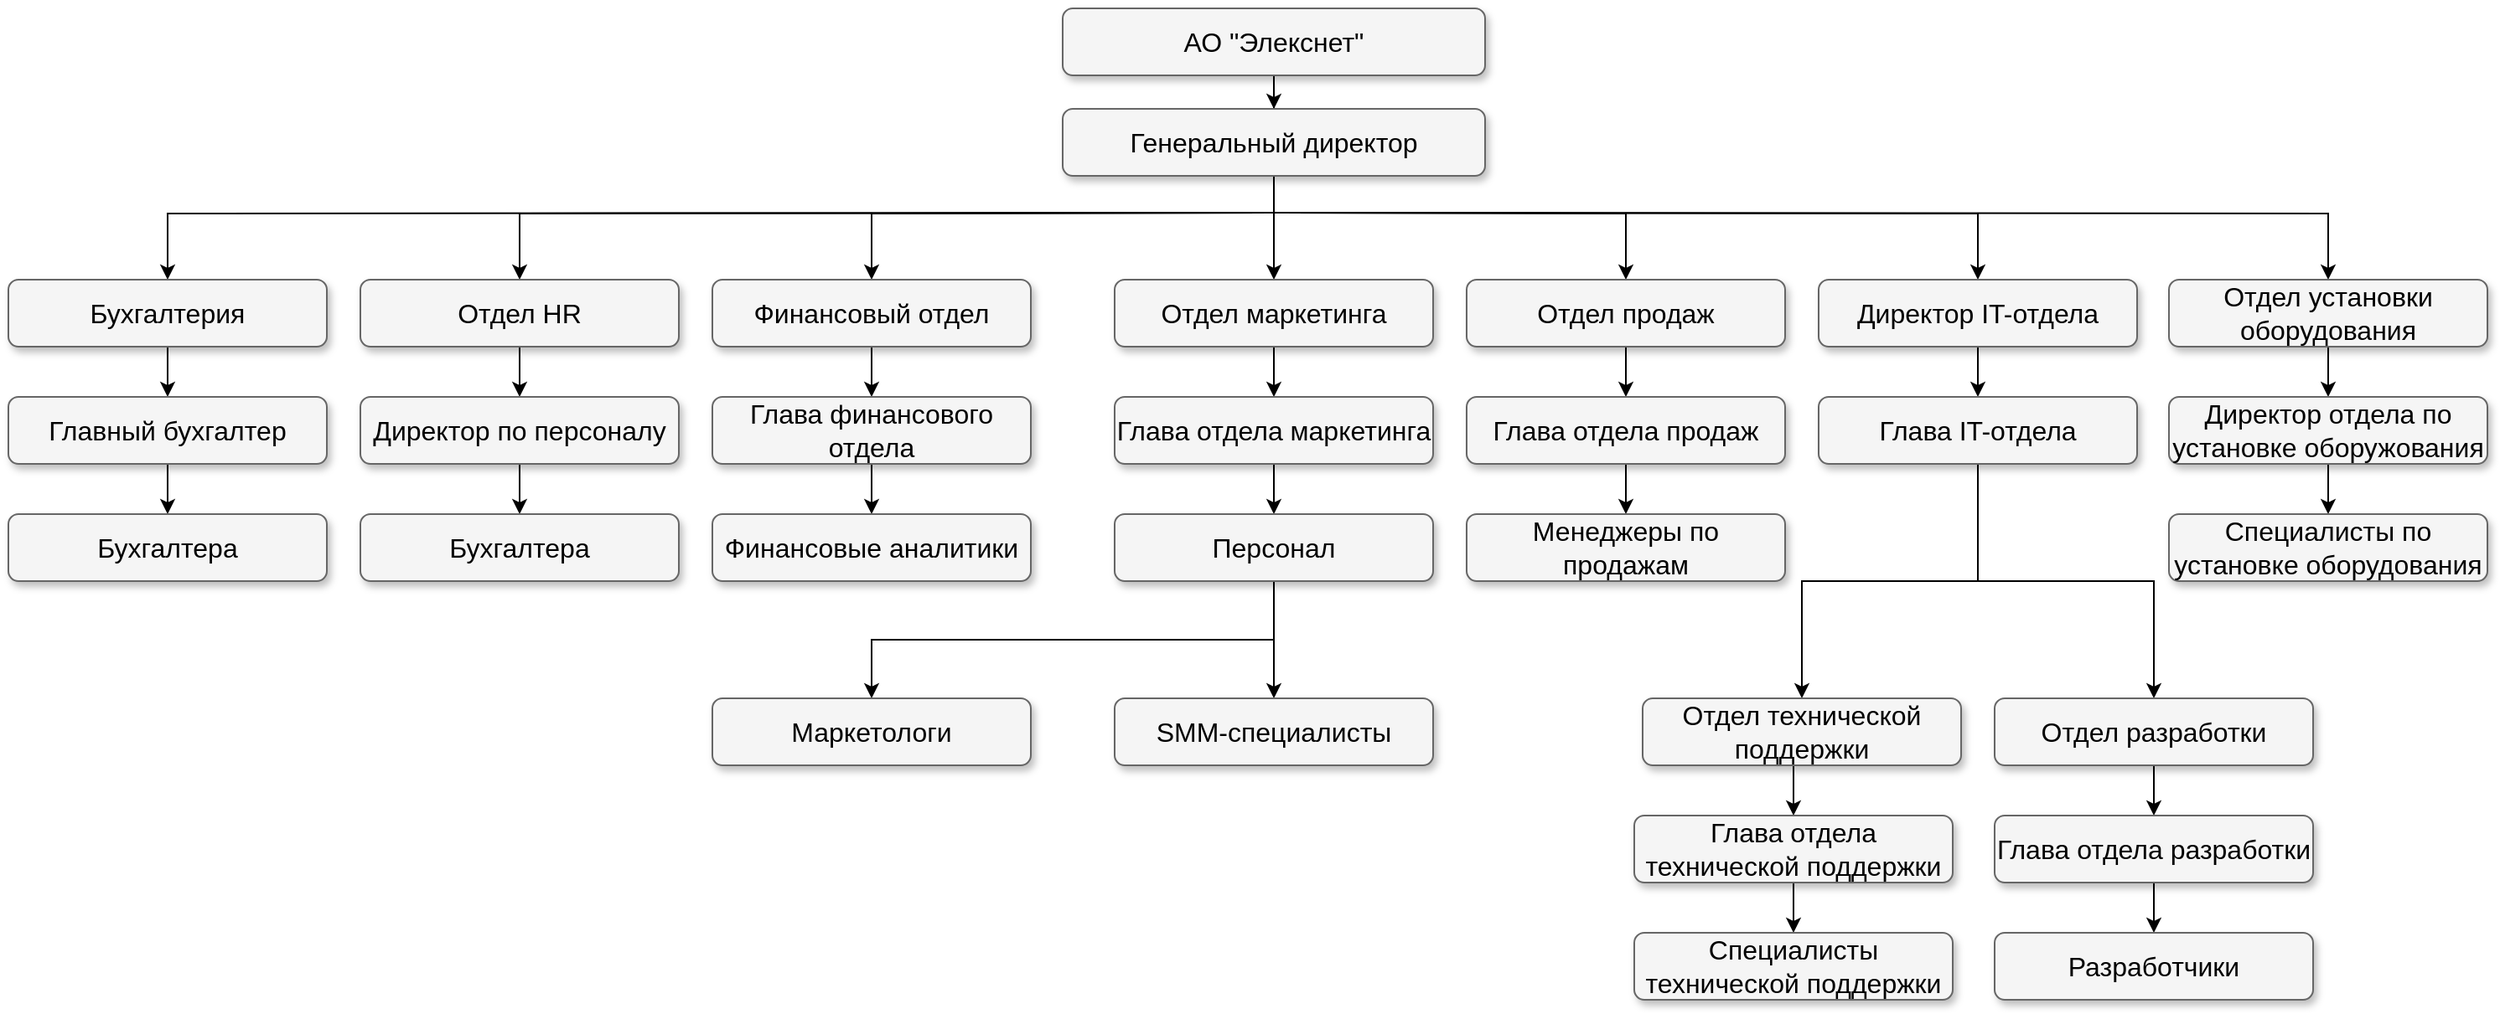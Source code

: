 <mxfile version="20.4.0" type="github">
  <diagram name="Page-1" id="b98fa263-6416-c6ec-5b7d-78bf54ef71d0">
    <mxGraphModel dx="1556" dy="1742" grid="1" gridSize="10" guides="1" tooltips="1" connect="1" arrows="1" fold="1" page="1" pageScale="1.5" pageWidth="1169" pageHeight="826" background="none" math="0" shadow="0">
      <root>
        <mxCell id="0" style=";html=1;" />
        <mxCell id="1" style=";html=1;" parent="0" />
        <mxCell id="Uo1gpNqlEJpmmJ4hv2_x-2" style="edgeStyle=orthogonalEdgeStyle;rounded=0;orthogonalLoop=1;jettySize=auto;html=1;exitX=0.5;exitY=1;exitDx=0;exitDy=0;" parent="1" source="303ed1de8c2c98b4-72" target="Uo1gpNqlEJpmmJ4hv2_x-1" edge="1">
          <mxGeometry relative="1" as="geometry" />
        </mxCell>
        <mxCell id="303ed1de8c2c98b4-72" value="АО &quot;Элекснет&quot;" style="whiteSpace=wrap;html=1;rounded=1;shadow=1;strokeWidth=1;fontSize=16;align=center;fillColor=#f5f5f5;strokeColor=#666666;" parent="1" vertex="1">
          <mxGeometry x="770" y="370" width="252" height="40" as="geometry" />
        </mxCell>
        <mxCell id="Uo1gpNqlEJpmmJ4hv2_x-13" style="edgeStyle=orthogonalEdgeStyle;rounded=0;orthogonalLoop=1;jettySize=auto;html=1;exitX=0.5;exitY=1;exitDx=0;exitDy=0;entryX=0.5;entryY=0;entryDx=0;entryDy=0;" parent="1" target="Uo1gpNqlEJpmmJ4hv2_x-12" edge="1">
          <mxGeometry relative="1" as="geometry">
            <mxPoint x="897" y="492" as="sourcePoint" />
          </mxGeometry>
        </mxCell>
        <mxCell id="Uo1gpNqlEJpmmJ4hv2_x-14" style="edgeStyle=orthogonalEdgeStyle;rounded=0;orthogonalLoop=1;jettySize=auto;html=1;exitX=0.5;exitY=1;exitDx=0;exitDy=0;entryX=0.5;entryY=0;entryDx=0;entryDy=0;" parent="1" target="Uo1gpNqlEJpmmJ4hv2_x-5" edge="1">
          <mxGeometry relative="1" as="geometry">
            <mxPoint x="897" y="492" as="sourcePoint" />
          </mxGeometry>
        </mxCell>
        <mxCell id="Uo1gpNqlEJpmmJ4hv2_x-26" style="edgeStyle=orthogonalEdgeStyle;rounded=0;orthogonalLoop=1;jettySize=auto;html=1;exitX=0.5;exitY=1;exitDx=0;exitDy=0;entryX=0.5;entryY=0;entryDx=0;entryDy=0;" parent="1" target="Uo1gpNqlEJpmmJ4hv2_x-25" edge="1">
          <mxGeometry relative="1" as="geometry">
            <mxPoint x="897" y="492" as="sourcePoint" />
          </mxGeometry>
        </mxCell>
        <mxCell id="Uo1gpNqlEJpmmJ4hv2_x-30" style="edgeStyle=orthogonalEdgeStyle;rounded=0;orthogonalLoop=1;jettySize=auto;html=1;exitX=0.5;exitY=1;exitDx=0;exitDy=0;entryX=0.5;entryY=0;entryDx=0;entryDy=0;" parent="1" target="Uo1gpNqlEJpmmJ4hv2_x-29" edge="1">
          <mxGeometry relative="1" as="geometry">
            <mxPoint x="897" y="492" as="sourcePoint" />
          </mxGeometry>
        </mxCell>
        <mxCell id="Uo1gpNqlEJpmmJ4hv2_x-34" style="edgeStyle=orthogonalEdgeStyle;rounded=0;orthogonalLoop=1;jettySize=auto;html=1;exitX=0.5;exitY=1;exitDx=0;exitDy=0;entryX=0.5;entryY=0;entryDx=0;entryDy=0;" parent="1" target="Uo1gpNqlEJpmmJ4hv2_x-33" edge="1">
          <mxGeometry relative="1" as="geometry">
            <mxPoint x="897" y="492" as="sourcePoint" />
          </mxGeometry>
        </mxCell>
        <mxCell id="UK9kK8Zeb5fFqBRNymV5-30" style="edgeStyle=orthogonalEdgeStyle;rounded=0;orthogonalLoop=1;jettySize=auto;html=1;exitX=0.5;exitY=1;exitDx=0;exitDy=0;entryX=0.5;entryY=0;entryDx=0;entryDy=0;" edge="1" parent="1" source="Uo1gpNqlEJpmmJ4hv2_x-1" target="Uo1gpNqlEJpmmJ4hv2_x-20">
          <mxGeometry relative="1" as="geometry" />
        </mxCell>
        <mxCell id="UK9kK8Zeb5fFqBRNymV5-31" style="edgeStyle=orthogonalEdgeStyle;rounded=0;orthogonalLoop=1;jettySize=auto;html=1;exitX=0.5;exitY=1;exitDx=0;exitDy=0;" edge="1" parent="1" target="UK9kK8Zeb5fFqBRNymV5-27">
          <mxGeometry relative="1" as="geometry">
            <mxPoint x="896" y="492" as="sourcePoint" />
            <mxPoint x="1524" y="530" as="targetPoint" />
          </mxGeometry>
        </mxCell>
        <mxCell id="Uo1gpNqlEJpmmJ4hv2_x-1" value="Генеральный директор" style="whiteSpace=wrap;html=1;rounded=1;shadow=1;strokeWidth=1;fontSize=16;align=center;fillColor=#f5f5f5;strokeColor=#666666;" parent="1" vertex="1">
          <mxGeometry x="770" y="430" width="252" height="40" as="geometry" />
        </mxCell>
        <mxCell id="Uo1gpNqlEJpmmJ4hv2_x-9" value="" style="edgeStyle=orthogonalEdgeStyle;rounded=0;orthogonalLoop=1;jettySize=auto;html=1;" parent="1" source="Uo1gpNqlEJpmmJ4hv2_x-5" target="Uo1gpNqlEJpmmJ4hv2_x-7" edge="1">
          <mxGeometry relative="1" as="geometry" />
        </mxCell>
        <mxCell id="Uo1gpNqlEJpmmJ4hv2_x-5" value="Бухгалтерия" style="whiteSpace=wrap;html=1;rounded=1;shadow=1;strokeWidth=1;fontSize=16;align=center;fillColor=#f5f5f5;strokeColor=#666666;" parent="1" vertex="1">
          <mxGeometry x="141" y="532" width="190" height="40" as="geometry" />
        </mxCell>
        <mxCell id="Uo1gpNqlEJpmmJ4hv2_x-11" value="" style="edgeStyle=orthogonalEdgeStyle;rounded=0;orthogonalLoop=1;jettySize=auto;html=1;" parent="1" source="Uo1gpNqlEJpmmJ4hv2_x-7" target="Uo1gpNqlEJpmmJ4hv2_x-10" edge="1">
          <mxGeometry relative="1" as="geometry" />
        </mxCell>
        <mxCell id="Uo1gpNqlEJpmmJ4hv2_x-7" value="Главный бухгалтер" style="whiteSpace=wrap;html=1;rounded=1;shadow=1;strokeWidth=1;fontSize=16;align=center;fillColor=#f5f5f5;strokeColor=#666666;" parent="1" vertex="1">
          <mxGeometry x="141" y="602" width="190" height="40" as="geometry" />
        </mxCell>
        <mxCell id="Uo1gpNqlEJpmmJ4hv2_x-10" value="Бухгалтера" style="whiteSpace=wrap;html=1;rounded=1;shadow=1;strokeWidth=1;fontSize=16;align=center;fillColor=#f5f5f5;strokeColor=#666666;" parent="1" vertex="1">
          <mxGeometry x="141" y="672" width="190" height="40" as="geometry" />
        </mxCell>
        <mxCell id="Uo1gpNqlEJpmmJ4hv2_x-18" style="edgeStyle=orthogonalEdgeStyle;rounded=0;orthogonalLoop=1;jettySize=auto;html=1;exitX=0.5;exitY=1;exitDx=0;exitDy=0;" parent="1" source="Uo1gpNqlEJpmmJ4hv2_x-12" target="Uo1gpNqlEJpmmJ4hv2_x-15" edge="1">
          <mxGeometry relative="1" as="geometry" />
        </mxCell>
        <mxCell id="Uo1gpNqlEJpmmJ4hv2_x-12" value="Отдел HR" style="whiteSpace=wrap;html=1;rounded=1;shadow=1;strokeWidth=1;fontSize=16;align=center;fillColor=#f5f5f5;strokeColor=#666666;" parent="1" vertex="1">
          <mxGeometry x="351" y="532" width="190" height="40" as="geometry" />
        </mxCell>
        <mxCell id="Uo1gpNqlEJpmmJ4hv2_x-19" value="" style="edgeStyle=orthogonalEdgeStyle;rounded=0;orthogonalLoop=1;jettySize=auto;html=1;" parent="1" source="Uo1gpNqlEJpmmJ4hv2_x-15" target="Uo1gpNqlEJpmmJ4hv2_x-16" edge="1">
          <mxGeometry relative="1" as="geometry" />
        </mxCell>
        <mxCell id="Uo1gpNqlEJpmmJ4hv2_x-15" value="Директор по персоналу" style="whiteSpace=wrap;html=1;rounded=1;shadow=1;strokeWidth=1;fontSize=16;align=center;fillColor=#f5f5f5;strokeColor=#666666;" parent="1" vertex="1">
          <mxGeometry x="351" y="602" width="190" height="40" as="geometry" />
        </mxCell>
        <mxCell id="Uo1gpNqlEJpmmJ4hv2_x-16" value="Бухгалтера" style="whiteSpace=wrap;html=1;rounded=1;shadow=1;strokeWidth=1;fontSize=16;align=center;fillColor=#f5f5f5;strokeColor=#666666;" parent="1" vertex="1">
          <mxGeometry x="351" y="672" width="190" height="40" as="geometry" />
        </mxCell>
        <mxCell id="Uo1gpNqlEJpmmJ4hv2_x-24" style="edgeStyle=orthogonalEdgeStyle;rounded=0;orthogonalLoop=1;jettySize=auto;html=1;exitX=0.5;exitY=1;exitDx=0;exitDy=0;entryX=0.5;entryY=0;entryDx=0;entryDy=0;" parent="1" source="Uo1gpNqlEJpmmJ4hv2_x-20" target="Uo1gpNqlEJpmmJ4hv2_x-23" edge="1">
          <mxGeometry relative="1" as="geometry" />
        </mxCell>
        <mxCell id="Uo1gpNqlEJpmmJ4hv2_x-20" value="Отдел маркетинга" style="whiteSpace=wrap;html=1;rounded=1;shadow=1;strokeWidth=1;fontSize=16;align=center;fillColor=#f5f5f5;strokeColor=#666666;" parent="1" vertex="1">
          <mxGeometry x="801" y="532" width="190" height="40" as="geometry" />
        </mxCell>
        <mxCell id="UK9kK8Zeb5fFqBRNymV5-8" style="edgeStyle=orthogonalEdgeStyle;rounded=0;orthogonalLoop=1;jettySize=auto;html=1;exitX=0.5;exitY=1;exitDx=0;exitDy=0;entryX=0.5;entryY=0;entryDx=0;entryDy=0;" edge="1" parent="1" source="Uo1gpNqlEJpmmJ4hv2_x-23" target="UK9kK8Zeb5fFqBRNymV5-3">
          <mxGeometry relative="1" as="geometry" />
        </mxCell>
        <mxCell id="Uo1gpNqlEJpmmJ4hv2_x-23" value="Глава отдела маркетинга" style="whiteSpace=wrap;html=1;rounded=1;shadow=1;strokeWidth=1;fontSize=16;align=center;fillColor=#f5f5f5;strokeColor=#666666;" parent="1" vertex="1">
          <mxGeometry x="801" y="602" width="190" height="40" as="geometry" />
        </mxCell>
        <mxCell id="Uo1gpNqlEJpmmJ4hv2_x-28" style="edgeStyle=orthogonalEdgeStyle;rounded=0;orthogonalLoop=1;jettySize=auto;html=1;exitX=0.5;exitY=1;exitDx=0;exitDy=0;entryX=0.5;entryY=0;entryDx=0;entryDy=0;" parent="1" source="Uo1gpNqlEJpmmJ4hv2_x-25" target="Uo1gpNqlEJpmmJ4hv2_x-27" edge="1">
          <mxGeometry relative="1" as="geometry" />
        </mxCell>
        <mxCell id="Uo1gpNqlEJpmmJ4hv2_x-25" value="Отдел продаж" style="whiteSpace=wrap;html=1;rounded=1;shadow=1;strokeWidth=1;fontSize=16;align=center;fillColor=#f5f5f5;strokeColor=#666666;" parent="1" vertex="1">
          <mxGeometry x="1011" y="532" width="190" height="40" as="geometry" />
        </mxCell>
        <mxCell id="UK9kK8Zeb5fFqBRNymV5-10" style="edgeStyle=orthogonalEdgeStyle;rounded=0;orthogonalLoop=1;jettySize=auto;html=1;exitX=0.5;exitY=1;exitDx=0;exitDy=0;entryX=0.5;entryY=0;entryDx=0;entryDy=0;" edge="1" parent="1" source="Uo1gpNqlEJpmmJ4hv2_x-27" target="UK9kK8Zeb5fFqBRNymV5-9">
          <mxGeometry relative="1" as="geometry" />
        </mxCell>
        <mxCell id="Uo1gpNqlEJpmmJ4hv2_x-27" value="Глава отдела продаж" style="whiteSpace=wrap;html=1;rounded=1;shadow=1;strokeWidth=1;fontSize=16;align=center;fillColor=#f5f5f5;strokeColor=#666666;" parent="1" vertex="1">
          <mxGeometry x="1011" y="602" width="190" height="40" as="geometry" />
        </mxCell>
        <mxCell id="Uo1gpNqlEJpmmJ4hv2_x-32" style="edgeStyle=orthogonalEdgeStyle;rounded=0;orthogonalLoop=1;jettySize=auto;html=1;exitX=0.5;exitY=1;exitDx=0;exitDy=0;entryX=0.5;entryY=0;entryDx=0;entryDy=0;" parent="1" source="Uo1gpNqlEJpmmJ4hv2_x-29" target="Uo1gpNqlEJpmmJ4hv2_x-31" edge="1">
          <mxGeometry relative="1" as="geometry" />
        </mxCell>
        <mxCell id="Uo1gpNqlEJpmmJ4hv2_x-29" value="Директор IT-отдела" style="whiteSpace=wrap;html=1;rounded=1;shadow=1;strokeWidth=1;fontSize=16;align=center;fillColor=#f5f5f5;strokeColor=#666666;" parent="1" vertex="1">
          <mxGeometry x="1221" y="532" width="190" height="40" as="geometry" />
        </mxCell>
        <mxCell id="UK9kK8Zeb5fFqBRNymV5-16" style="edgeStyle=orthogonalEdgeStyle;rounded=0;orthogonalLoop=1;jettySize=auto;html=1;exitX=0.5;exitY=1;exitDx=0;exitDy=0;entryX=0.5;entryY=0;entryDx=0;entryDy=0;" edge="1" parent="1" source="Uo1gpNqlEJpmmJ4hv2_x-31" target="UK9kK8Zeb5fFqBRNymV5-15">
          <mxGeometry relative="1" as="geometry" />
        </mxCell>
        <mxCell id="UK9kK8Zeb5fFqBRNymV5-18" style="edgeStyle=orthogonalEdgeStyle;rounded=0;orthogonalLoop=1;jettySize=auto;html=1;exitX=0.5;exitY=1;exitDx=0;exitDy=0;entryX=0.5;entryY=0;entryDx=0;entryDy=0;" edge="1" parent="1" source="Uo1gpNqlEJpmmJ4hv2_x-31" target="UK9kK8Zeb5fFqBRNymV5-17">
          <mxGeometry relative="1" as="geometry" />
        </mxCell>
        <mxCell id="Uo1gpNqlEJpmmJ4hv2_x-31" value="Глава IT-отдела" style="whiteSpace=wrap;html=1;rounded=1;shadow=1;strokeWidth=1;fontSize=16;align=center;fillColor=#f5f5f5;strokeColor=#666666;" parent="1" vertex="1">
          <mxGeometry x="1221" y="602" width="190" height="40" as="geometry" />
        </mxCell>
        <mxCell id="Uo1gpNqlEJpmmJ4hv2_x-36" style="edgeStyle=orthogonalEdgeStyle;rounded=0;orthogonalLoop=1;jettySize=auto;html=1;exitX=0.5;exitY=1;exitDx=0;exitDy=0;entryX=0.5;entryY=0;entryDx=0;entryDy=0;" parent="1" source="Uo1gpNqlEJpmmJ4hv2_x-33" target="Uo1gpNqlEJpmmJ4hv2_x-35" edge="1">
          <mxGeometry relative="1" as="geometry" />
        </mxCell>
        <mxCell id="Uo1gpNqlEJpmmJ4hv2_x-33" value="Финансовый отдел" style="whiteSpace=wrap;html=1;rounded=1;shadow=1;strokeWidth=1;fontSize=16;align=center;fillColor=#f5f5f5;strokeColor=#666666;" parent="1" vertex="1">
          <mxGeometry x="561" y="532" width="190" height="40" as="geometry" />
        </mxCell>
        <mxCell id="UK9kK8Zeb5fFqBRNymV5-2" value="" style="edgeStyle=orthogonalEdgeStyle;rounded=0;orthogonalLoop=1;jettySize=auto;html=1;" edge="1" parent="1" source="Uo1gpNqlEJpmmJ4hv2_x-35" target="UK9kK8Zeb5fFqBRNymV5-1">
          <mxGeometry relative="1" as="geometry" />
        </mxCell>
        <mxCell id="Uo1gpNqlEJpmmJ4hv2_x-35" value="Глава финансового отдела" style="whiteSpace=wrap;html=1;rounded=1;shadow=1;strokeWidth=1;fontSize=16;align=center;fillColor=#f5f5f5;strokeColor=#666666;" parent="1" vertex="1">
          <mxGeometry x="561" y="602" width="190" height="40" as="geometry" />
        </mxCell>
        <mxCell id="UK9kK8Zeb5fFqBRNymV5-1" value="Финансовые аналитики" style="whiteSpace=wrap;html=1;rounded=1;shadow=1;strokeWidth=1;fontSize=16;align=center;fillColor=#f5f5f5;strokeColor=#666666;" vertex="1" parent="1">
          <mxGeometry x="561" y="672" width="190" height="40" as="geometry" />
        </mxCell>
        <mxCell id="UK9kK8Zeb5fFqBRNymV5-6" value="" style="edgeStyle=orthogonalEdgeStyle;rounded=0;orthogonalLoop=1;jettySize=auto;html=1;" edge="1" parent="1" source="UK9kK8Zeb5fFqBRNymV5-3" target="UK9kK8Zeb5fFqBRNymV5-5">
          <mxGeometry relative="1" as="geometry" />
        </mxCell>
        <mxCell id="UK9kK8Zeb5fFqBRNymV5-7" style="edgeStyle=orthogonalEdgeStyle;rounded=0;orthogonalLoop=1;jettySize=auto;html=1;exitX=0.5;exitY=1;exitDx=0;exitDy=0;entryX=0.5;entryY=0;entryDx=0;entryDy=0;" edge="1" parent="1" source="UK9kK8Zeb5fFqBRNymV5-3" target="UK9kK8Zeb5fFqBRNymV5-4">
          <mxGeometry relative="1" as="geometry" />
        </mxCell>
        <mxCell id="UK9kK8Zeb5fFqBRNymV5-3" value="Персонал" style="whiteSpace=wrap;html=1;rounded=1;shadow=1;strokeWidth=1;fontSize=16;align=center;fillColor=#f5f5f5;strokeColor=#666666;" vertex="1" parent="1">
          <mxGeometry x="801" y="672" width="190" height="40" as="geometry" />
        </mxCell>
        <mxCell id="UK9kK8Zeb5fFqBRNymV5-4" value="Маркетологи" style="whiteSpace=wrap;html=1;rounded=1;shadow=1;strokeWidth=1;fontSize=16;align=center;fillColor=#f5f5f5;strokeColor=#666666;" vertex="1" parent="1">
          <mxGeometry x="561" y="782" width="190" height="40" as="geometry" />
        </mxCell>
        <mxCell id="UK9kK8Zeb5fFqBRNymV5-5" value="SMM-специалисты" style="whiteSpace=wrap;html=1;rounded=1;shadow=1;strokeWidth=1;fontSize=16;align=center;fillColor=#f5f5f5;strokeColor=#666666;" vertex="1" parent="1">
          <mxGeometry x="801" y="782" width="190" height="40" as="geometry" />
        </mxCell>
        <mxCell id="UK9kK8Zeb5fFqBRNymV5-9" value="Менеджеры по продажам" style="whiteSpace=wrap;html=1;rounded=1;shadow=1;strokeWidth=1;fontSize=16;align=center;fillColor=#f5f5f5;strokeColor=#666666;" vertex="1" parent="1">
          <mxGeometry x="1011" y="672" width="190" height="40" as="geometry" />
        </mxCell>
        <mxCell id="UK9kK8Zeb5fFqBRNymV5-20" style="edgeStyle=orthogonalEdgeStyle;rounded=0;orthogonalLoop=1;jettySize=auto;html=1;exitX=0.5;exitY=1;exitDx=0;exitDy=0;entryX=0.5;entryY=0;entryDx=0;entryDy=0;" edge="1" parent="1" source="UK9kK8Zeb5fFqBRNymV5-15" target="UK9kK8Zeb5fFqBRNymV5-19">
          <mxGeometry relative="1" as="geometry" />
        </mxCell>
        <mxCell id="UK9kK8Zeb5fFqBRNymV5-15" value="Отдел технической поддержки" style="whiteSpace=wrap;html=1;rounded=1;shadow=1;strokeWidth=1;fontSize=16;align=center;fillColor=#f5f5f5;strokeColor=#666666;" vertex="1" parent="1">
          <mxGeometry x="1116" y="782" width="190" height="40" as="geometry" />
        </mxCell>
        <mxCell id="UK9kK8Zeb5fFqBRNymV5-22" style="edgeStyle=orthogonalEdgeStyle;rounded=0;orthogonalLoop=1;jettySize=auto;html=1;exitX=0.5;exitY=1;exitDx=0;exitDy=0;entryX=0.5;entryY=0;entryDx=0;entryDy=0;" edge="1" parent="1" source="UK9kK8Zeb5fFqBRNymV5-17" target="UK9kK8Zeb5fFqBRNymV5-21">
          <mxGeometry relative="1" as="geometry" />
        </mxCell>
        <mxCell id="UK9kK8Zeb5fFqBRNymV5-17" value="Отдел разработки" style="whiteSpace=wrap;html=1;rounded=1;shadow=1;strokeWidth=1;fontSize=16;align=center;fillColor=#f5f5f5;strokeColor=#666666;" vertex="1" parent="1">
          <mxGeometry x="1326" y="782" width="190" height="40" as="geometry" />
        </mxCell>
        <mxCell id="UK9kK8Zeb5fFqBRNymV5-24" style="edgeStyle=orthogonalEdgeStyle;rounded=0;orthogonalLoop=1;jettySize=auto;html=1;exitX=0.5;exitY=1;exitDx=0;exitDy=0;entryX=0.5;entryY=0;entryDx=0;entryDy=0;" edge="1" parent="1" source="UK9kK8Zeb5fFqBRNymV5-19" target="UK9kK8Zeb5fFqBRNymV5-23">
          <mxGeometry relative="1" as="geometry" />
        </mxCell>
        <mxCell id="UK9kK8Zeb5fFqBRNymV5-19" value="Глава отдела технической поддержки" style="whiteSpace=wrap;html=1;rounded=1;shadow=1;strokeWidth=1;fontSize=16;align=center;fillColor=#f5f5f5;strokeColor=#666666;" vertex="1" parent="1">
          <mxGeometry x="1111" y="852" width="190" height="40" as="geometry" />
        </mxCell>
        <mxCell id="UK9kK8Zeb5fFqBRNymV5-26" style="edgeStyle=orthogonalEdgeStyle;rounded=0;orthogonalLoop=1;jettySize=auto;html=1;exitX=0.5;exitY=1;exitDx=0;exitDy=0;entryX=0.5;entryY=0;entryDx=0;entryDy=0;" edge="1" parent="1" source="UK9kK8Zeb5fFqBRNymV5-21" target="UK9kK8Zeb5fFqBRNymV5-25">
          <mxGeometry relative="1" as="geometry" />
        </mxCell>
        <mxCell id="UK9kK8Zeb5fFqBRNymV5-21" value="Глава отдела разработки" style="whiteSpace=wrap;html=1;rounded=1;shadow=1;strokeWidth=1;fontSize=16;align=center;fillColor=#f5f5f5;strokeColor=#666666;" vertex="1" parent="1">
          <mxGeometry x="1326" y="852" width="190" height="40" as="geometry" />
        </mxCell>
        <mxCell id="UK9kK8Zeb5fFqBRNymV5-23" value="Специалисты технической поддержки" style="whiteSpace=wrap;html=1;rounded=1;shadow=1;strokeWidth=1;fontSize=16;align=center;fillColor=#f5f5f5;strokeColor=#666666;" vertex="1" parent="1">
          <mxGeometry x="1111" y="922" width="190" height="40" as="geometry" />
        </mxCell>
        <mxCell id="UK9kK8Zeb5fFqBRNymV5-25" value="Разработчики" style="whiteSpace=wrap;html=1;rounded=1;shadow=1;strokeWidth=1;fontSize=16;align=center;fillColor=#f5f5f5;strokeColor=#666666;" vertex="1" parent="1">
          <mxGeometry x="1326" y="922" width="190" height="40" as="geometry" />
        </mxCell>
        <mxCell id="UK9kK8Zeb5fFqBRNymV5-33" value="" style="edgeStyle=orthogonalEdgeStyle;rounded=0;orthogonalLoop=1;jettySize=auto;html=1;" edge="1" parent="1" source="UK9kK8Zeb5fFqBRNymV5-27" target="UK9kK8Zeb5fFqBRNymV5-32">
          <mxGeometry relative="1" as="geometry" />
        </mxCell>
        <mxCell id="UK9kK8Zeb5fFqBRNymV5-27" value="Отдел установки оборудования" style="whiteSpace=wrap;html=1;rounded=1;shadow=1;strokeWidth=1;fontSize=16;align=center;fillColor=#f5f5f5;strokeColor=#666666;" vertex="1" parent="1">
          <mxGeometry x="1430" y="532" width="190" height="40" as="geometry" />
        </mxCell>
        <mxCell id="UK9kK8Zeb5fFqBRNymV5-35" value="" style="edgeStyle=orthogonalEdgeStyle;rounded=0;orthogonalLoop=1;jettySize=auto;html=1;" edge="1" parent="1" source="UK9kK8Zeb5fFqBRNymV5-32" target="UK9kK8Zeb5fFqBRNymV5-34">
          <mxGeometry relative="1" as="geometry" />
        </mxCell>
        <mxCell id="UK9kK8Zeb5fFqBRNymV5-32" value="Директор отдела по установке оборужования" style="whiteSpace=wrap;html=1;rounded=1;shadow=1;strokeWidth=1;fontSize=16;align=center;fillColor=#f5f5f5;strokeColor=#666666;" vertex="1" parent="1">
          <mxGeometry x="1430" y="602" width="190" height="40" as="geometry" />
        </mxCell>
        <mxCell id="UK9kK8Zeb5fFqBRNymV5-34" value="Специалисты по установке оборудования" style="whiteSpace=wrap;html=1;rounded=1;shadow=1;strokeWidth=1;fontSize=16;align=center;fillColor=#f5f5f5;strokeColor=#666666;" vertex="1" parent="1">
          <mxGeometry x="1430" y="672" width="190" height="40" as="geometry" />
        </mxCell>
      </root>
    </mxGraphModel>
  </diagram>
</mxfile>
